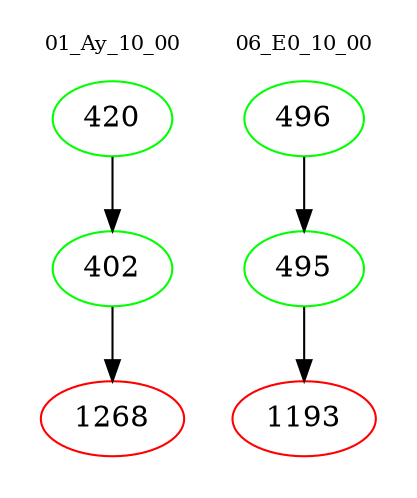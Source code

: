digraph{
subgraph cluster_0 {
color = white
label = "01_Ay_10_00";
fontsize=10;
T0_420 [label="420", color="green"]
T0_420 -> T0_402 [color="black"]
T0_402 [label="402", color="green"]
T0_402 -> T0_1268 [color="black"]
T0_1268 [label="1268", color="red"]
}
subgraph cluster_1 {
color = white
label = "06_E0_10_00";
fontsize=10;
T1_496 [label="496", color="green"]
T1_496 -> T1_495 [color="black"]
T1_495 [label="495", color="green"]
T1_495 -> T1_1193 [color="black"]
T1_1193 [label="1193", color="red"]
}
}
